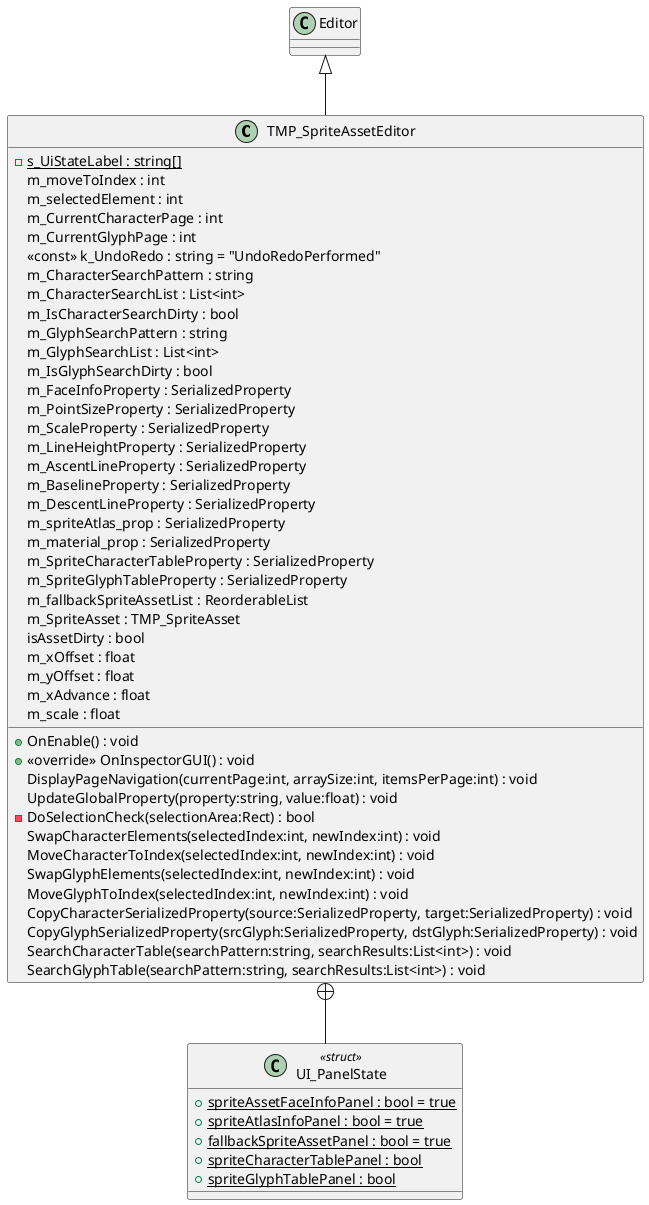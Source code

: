 @startuml
class TMP_SpriteAssetEditor {
    - {static} s_UiStateLabel : string[]
    m_moveToIndex : int
    m_selectedElement : int
    m_CurrentCharacterPage : int
    m_CurrentGlyphPage : int
    <<const>> k_UndoRedo : string = "UndoRedoPerformed"
    m_CharacterSearchPattern : string
    m_CharacterSearchList : List<int>
    m_IsCharacterSearchDirty : bool
    m_GlyphSearchPattern : string
    m_GlyphSearchList : List<int>
    m_IsGlyphSearchDirty : bool
    m_FaceInfoProperty : SerializedProperty
    m_PointSizeProperty : SerializedProperty
    m_ScaleProperty : SerializedProperty
    m_LineHeightProperty : SerializedProperty
    m_AscentLineProperty : SerializedProperty
    m_BaselineProperty : SerializedProperty
    m_DescentLineProperty : SerializedProperty
    m_spriteAtlas_prop : SerializedProperty
    m_material_prop : SerializedProperty
    m_SpriteCharacterTableProperty : SerializedProperty
    m_SpriteGlyphTableProperty : SerializedProperty
    m_fallbackSpriteAssetList : ReorderableList
    m_SpriteAsset : TMP_SpriteAsset
    isAssetDirty : bool
    m_xOffset : float
    m_yOffset : float
    m_xAdvance : float
    m_scale : float
    + OnEnable() : void
    + <<override>> OnInspectorGUI() : void
    DisplayPageNavigation(currentPage:int, arraySize:int, itemsPerPage:int) : void
    UpdateGlobalProperty(property:string, value:float) : void
    - DoSelectionCheck(selectionArea:Rect) : bool
    SwapCharacterElements(selectedIndex:int, newIndex:int) : void
    MoveCharacterToIndex(selectedIndex:int, newIndex:int) : void
    SwapGlyphElements(selectedIndex:int, newIndex:int) : void
    MoveGlyphToIndex(selectedIndex:int, newIndex:int) : void
    CopyCharacterSerializedProperty(source:SerializedProperty, target:SerializedProperty) : void
    CopyGlyphSerializedProperty(srcGlyph:SerializedProperty, dstGlyph:SerializedProperty) : void
    SearchCharacterTable(searchPattern:string, searchResults:List<int>) : void
    SearchGlyphTable(searchPattern:string, searchResults:List<int>) : void
}
class UI_PanelState <<struct>> {
    + {static} spriteAssetFaceInfoPanel : bool = true
    + {static} spriteAtlasInfoPanel : bool = true
    + {static} fallbackSpriteAssetPanel : bool = true
    + {static} spriteCharacterTablePanel : bool
    + {static} spriteGlyphTablePanel : bool
}
Editor <|-- TMP_SpriteAssetEditor
TMP_SpriteAssetEditor +-- UI_PanelState
@enduml
